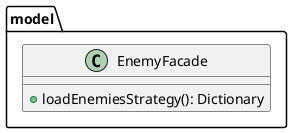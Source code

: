@startuml
'https://plantuml.com/class-diagram

package model {
    class EnemyFacade {
        + loadEnemiesStrategy(): Dictionary
    }
}

@enduml
